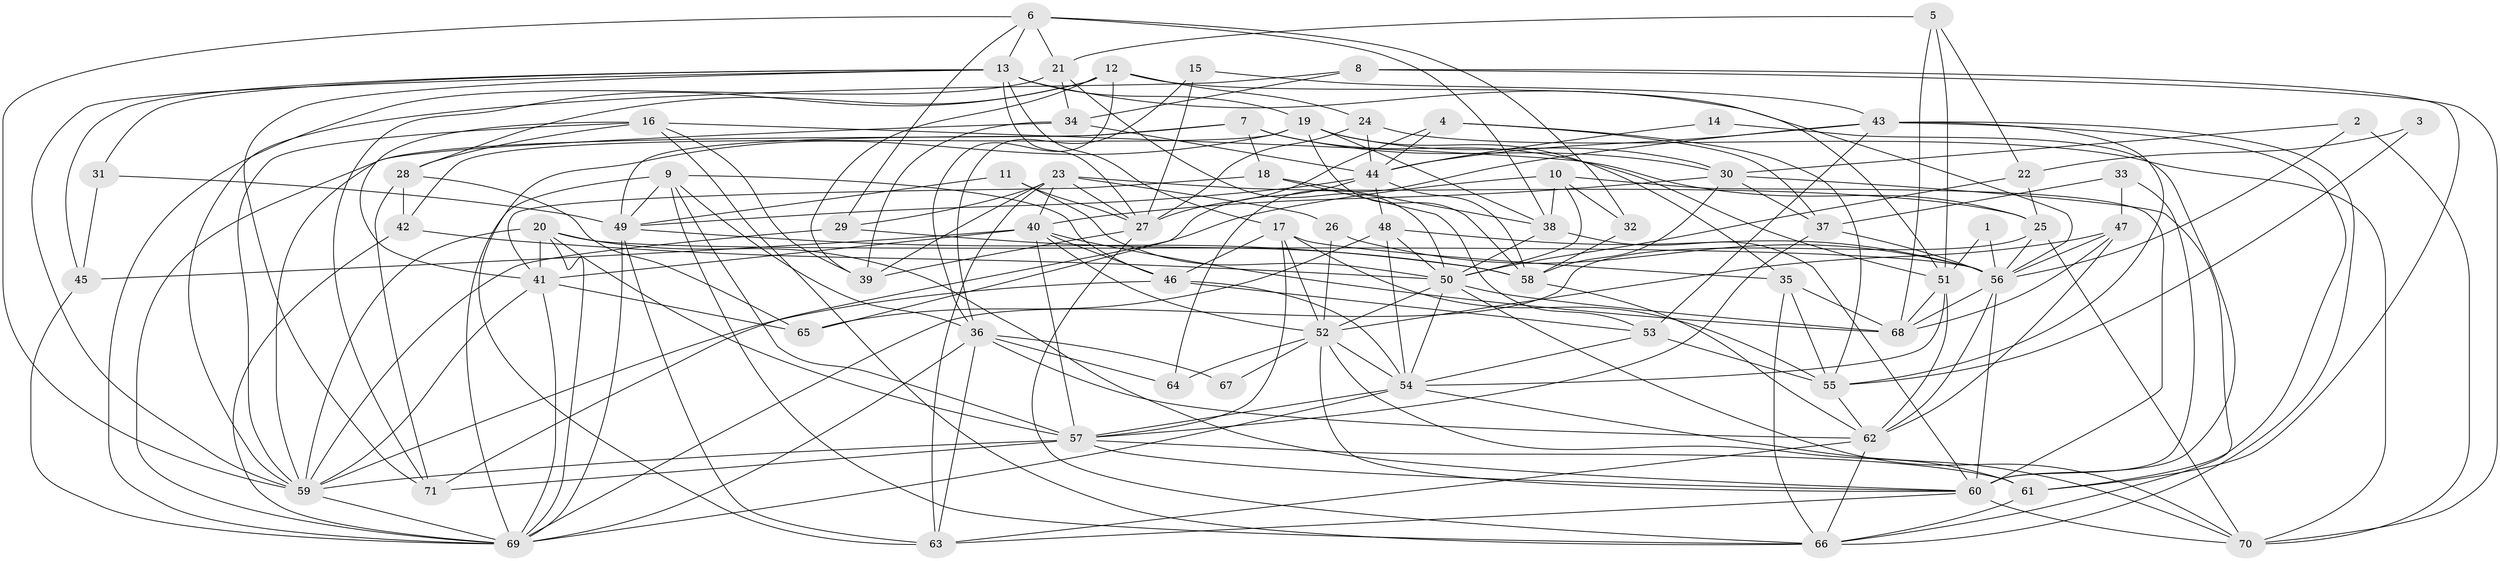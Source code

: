 // original degree distribution, {4: 0.28368794326241137, 5: 0.19148936170212766, 2: 0.14184397163120568, 3: 0.2553191489361702, 6: 0.07801418439716312, 8: 0.028368794326241134, 7: 0.014184397163120567, 9: 0.0070921985815602835}
// Generated by graph-tools (version 1.1) at 2025/26/03/09/25 03:26:20]
// undirected, 71 vertices, 209 edges
graph export_dot {
graph [start="1"]
  node [color=gray90,style=filled];
  1;
  2;
  3;
  4;
  5;
  6;
  7;
  8;
  9;
  10;
  11;
  12;
  13;
  14;
  15;
  16;
  17;
  18;
  19;
  20;
  21;
  22;
  23;
  24;
  25;
  26;
  27;
  28;
  29;
  30;
  31;
  32;
  33;
  34;
  35;
  36;
  37;
  38;
  39;
  40;
  41;
  42;
  43;
  44;
  45;
  46;
  47;
  48;
  49;
  50;
  51;
  52;
  53;
  54;
  55;
  56;
  57;
  58;
  59;
  60;
  61;
  62;
  63;
  64;
  65;
  66;
  67;
  68;
  69;
  70;
  71;
  1 -- 51 [weight=1.0];
  1 -- 56 [weight=1.0];
  2 -- 30 [weight=1.0];
  2 -- 56 [weight=1.0];
  2 -- 70 [weight=1.0];
  3 -- 22 [weight=1.0];
  3 -- 55 [weight=1.0];
  4 -- 27 [weight=1.0];
  4 -- 37 [weight=1.0];
  4 -- 44 [weight=1.0];
  4 -- 55 [weight=1.0];
  5 -- 21 [weight=1.0];
  5 -- 22 [weight=1.0];
  5 -- 51 [weight=1.0];
  5 -- 68 [weight=1.0];
  6 -- 13 [weight=1.0];
  6 -- 21 [weight=1.0];
  6 -- 29 [weight=1.0];
  6 -- 32 [weight=1.0];
  6 -- 38 [weight=1.0];
  6 -- 59 [weight=1.0];
  7 -- 18 [weight=1.0];
  7 -- 30 [weight=1.0];
  7 -- 49 [weight=2.0];
  7 -- 51 [weight=1.0];
  7 -- 69 [weight=1.0];
  8 -- 34 [weight=1.0];
  8 -- 59 [weight=1.0];
  8 -- 61 [weight=1.0];
  8 -- 70 [weight=1.0];
  9 -- 36 [weight=1.0];
  9 -- 46 [weight=1.0];
  9 -- 49 [weight=1.0];
  9 -- 57 [weight=1.0];
  9 -- 66 [weight=1.0];
  9 -- 69 [weight=1.0];
  10 -- 32 [weight=1.0];
  10 -- 38 [weight=1.0];
  10 -- 50 [weight=1.0];
  10 -- 60 [weight=2.0];
  10 -- 71 [weight=1.0];
  11 -- 27 [weight=1.0];
  11 -- 49 [weight=1.0];
  11 -- 50 [weight=1.0];
  12 -- 24 [weight=1.0];
  12 -- 28 [weight=1.0];
  12 -- 36 [weight=1.0];
  12 -- 39 [weight=1.0];
  12 -- 51 [weight=1.0];
  12 -- 71 [weight=1.0];
  13 -- 17 [weight=1.0];
  13 -- 19 [weight=1.0];
  13 -- 27 [weight=1.0];
  13 -- 31 [weight=1.0];
  13 -- 45 [weight=1.0];
  13 -- 56 [weight=1.0];
  13 -- 59 [weight=1.0];
  13 -- 71 [weight=1.0];
  14 -- 44 [weight=1.0];
  14 -- 60 [weight=1.0];
  15 -- 27 [weight=1.0];
  15 -- 36 [weight=1.0];
  15 -- 43 [weight=1.0];
  16 -- 25 [weight=1.0];
  16 -- 28 [weight=1.0];
  16 -- 39 [weight=1.0];
  16 -- 41 [weight=1.0];
  16 -- 59 [weight=1.0];
  16 -- 66 [weight=1.0];
  17 -- 35 [weight=1.0];
  17 -- 46 [weight=1.0];
  17 -- 52 [weight=1.0];
  17 -- 55 [weight=1.0];
  17 -- 57 [weight=1.0];
  18 -- 38 [weight=1.0];
  18 -- 41 [weight=1.0];
  18 -- 53 [weight=1.0];
  19 -- 30 [weight=1.0];
  19 -- 35 [weight=1.0];
  19 -- 38 [weight=1.0];
  19 -- 42 [weight=1.0];
  19 -- 58 [weight=1.0];
  19 -- 63 [weight=1.0];
  20 -- 41 [weight=1.0];
  20 -- 56 [weight=1.0];
  20 -- 57 [weight=1.0];
  20 -- 59 [weight=1.0];
  20 -- 60 [weight=1.0];
  20 -- 69 [weight=1.0];
  21 -- 34 [weight=1.0];
  21 -- 50 [weight=1.0];
  21 -- 69 [weight=1.0];
  22 -- 25 [weight=1.0];
  22 -- 50 [weight=1.0];
  23 -- 25 [weight=1.0];
  23 -- 26 [weight=1.0];
  23 -- 27 [weight=1.0];
  23 -- 29 [weight=1.0];
  23 -- 39 [weight=1.0];
  23 -- 40 [weight=1.0];
  23 -- 63 [weight=1.0];
  24 -- 27 [weight=1.0];
  24 -- 44 [weight=1.0];
  24 -- 70 [weight=1.0];
  25 -- 56 [weight=1.0];
  25 -- 69 [weight=1.0];
  25 -- 70 [weight=1.0];
  26 -- 52 [weight=1.0];
  26 -- 56 [weight=1.0];
  27 -- 39 [weight=1.0];
  27 -- 66 [weight=1.0];
  28 -- 42 [weight=1.0];
  28 -- 65 [weight=1.0];
  28 -- 71 [weight=1.0];
  29 -- 58 [weight=1.0];
  29 -- 59 [weight=1.0];
  30 -- 37 [weight=1.0];
  30 -- 40 [weight=1.0];
  30 -- 58 [weight=1.0];
  30 -- 66 [weight=1.0];
  31 -- 45 [weight=1.0];
  31 -- 49 [weight=1.0];
  32 -- 58 [weight=1.0];
  33 -- 37 [weight=1.0];
  33 -- 47 [weight=1.0];
  33 -- 60 [weight=1.0];
  34 -- 39 [weight=1.0];
  34 -- 44 [weight=1.0];
  34 -- 59 [weight=1.0];
  35 -- 55 [weight=1.0];
  35 -- 66 [weight=1.0];
  35 -- 68 [weight=1.0];
  36 -- 62 [weight=1.0];
  36 -- 63 [weight=1.0];
  36 -- 64 [weight=1.0];
  36 -- 67 [weight=1.0];
  36 -- 69 [weight=1.0];
  37 -- 56 [weight=1.0];
  37 -- 57 [weight=1.0];
  38 -- 50 [weight=1.0];
  38 -- 60 [weight=1.0];
  40 -- 41 [weight=1.0];
  40 -- 45 [weight=1.0];
  40 -- 46 [weight=1.0];
  40 -- 52 [weight=1.0];
  40 -- 57 [weight=1.0];
  40 -- 68 [weight=1.0];
  41 -- 59 [weight=1.0];
  41 -- 65 [weight=1.0];
  41 -- 69 [weight=1.0];
  42 -- 50 [weight=1.0];
  42 -- 69 [weight=1.0];
  43 -- 44 [weight=1.0];
  43 -- 53 [weight=1.0];
  43 -- 55 [weight=1.0];
  43 -- 61 [weight=1.0];
  43 -- 64 [weight=2.0];
  43 -- 66 [weight=1.0];
  44 -- 48 [weight=1.0];
  44 -- 49 [weight=1.0];
  44 -- 58 [weight=1.0];
  44 -- 65 [weight=1.0];
  45 -- 69 [weight=1.0];
  46 -- 53 [weight=1.0];
  46 -- 54 [weight=1.0];
  46 -- 59 [weight=1.0];
  47 -- 52 [weight=1.0];
  47 -- 56 [weight=1.0];
  47 -- 62 [weight=1.0];
  47 -- 68 [weight=1.0];
  48 -- 50 [weight=1.0];
  48 -- 54 [weight=1.0];
  48 -- 56 [weight=1.0];
  48 -- 65 [weight=1.0];
  49 -- 58 [weight=1.0];
  49 -- 63 [weight=1.0];
  49 -- 69 [weight=1.0];
  50 -- 52 [weight=1.0];
  50 -- 54 [weight=1.0];
  50 -- 68 [weight=1.0];
  50 -- 70 [weight=1.0];
  51 -- 54 [weight=1.0];
  51 -- 62 [weight=1.0];
  51 -- 68 [weight=1.0];
  52 -- 54 [weight=1.0];
  52 -- 60 [weight=1.0];
  52 -- 61 [weight=1.0];
  52 -- 64 [weight=1.0];
  52 -- 67 [weight=1.0];
  53 -- 54 [weight=1.0];
  53 -- 55 [weight=1.0];
  54 -- 57 [weight=1.0];
  54 -- 69 [weight=1.0];
  54 -- 70 [weight=1.0];
  55 -- 62 [weight=1.0];
  56 -- 60 [weight=1.0];
  56 -- 62 [weight=1.0];
  56 -- 68 [weight=1.0];
  57 -- 59 [weight=1.0];
  57 -- 60 [weight=1.0];
  57 -- 61 [weight=1.0];
  57 -- 71 [weight=1.0];
  58 -- 62 [weight=1.0];
  59 -- 69 [weight=1.0];
  60 -- 63 [weight=1.0];
  60 -- 70 [weight=1.0];
  61 -- 66 [weight=1.0];
  62 -- 63 [weight=1.0];
  62 -- 66 [weight=1.0];
}

